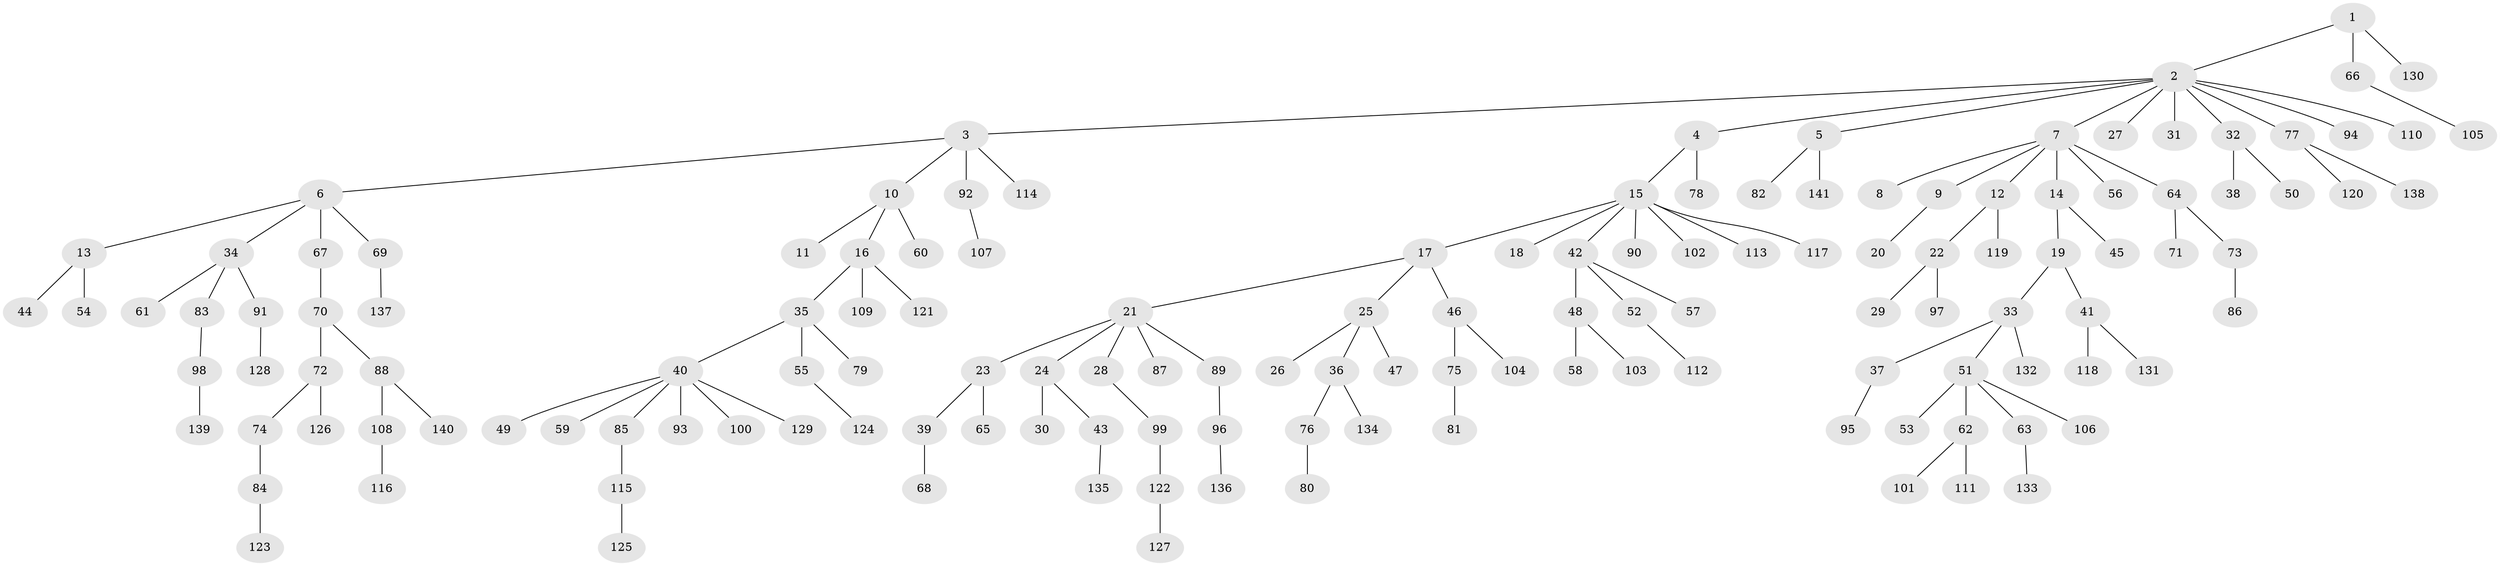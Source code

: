 // coarse degree distribution, {2: 0.19801980198019803, 10: 0.019801980198019802, 5: 0.019801980198019802, 6: 0.039603960396039604, 1: 0.5841584158415841, 3: 0.0891089108910891, 4: 0.04950495049504951}
// Generated by graph-tools (version 1.1) at 2025/52/02/27/25 19:52:13]
// undirected, 141 vertices, 140 edges
graph export_dot {
graph [start="1"]
  node [color=gray90,style=filled];
  1;
  2;
  3;
  4;
  5;
  6;
  7;
  8;
  9;
  10;
  11;
  12;
  13;
  14;
  15;
  16;
  17;
  18;
  19;
  20;
  21;
  22;
  23;
  24;
  25;
  26;
  27;
  28;
  29;
  30;
  31;
  32;
  33;
  34;
  35;
  36;
  37;
  38;
  39;
  40;
  41;
  42;
  43;
  44;
  45;
  46;
  47;
  48;
  49;
  50;
  51;
  52;
  53;
  54;
  55;
  56;
  57;
  58;
  59;
  60;
  61;
  62;
  63;
  64;
  65;
  66;
  67;
  68;
  69;
  70;
  71;
  72;
  73;
  74;
  75;
  76;
  77;
  78;
  79;
  80;
  81;
  82;
  83;
  84;
  85;
  86;
  87;
  88;
  89;
  90;
  91;
  92;
  93;
  94;
  95;
  96;
  97;
  98;
  99;
  100;
  101;
  102;
  103;
  104;
  105;
  106;
  107;
  108;
  109;
  110;
  111;
  112;
  113;
  114;
  115;
  116;
  117;
  118;
  119;
  120;
  121;
  122;
  123;
  124;
  125;
  126;
  127;
  128;
  129;
  130;
  131;
  132;
  133;
  134;
  135;
  136;
  137;
  138;
  139;
  140;
  141;
  1 -- 2;
  1 -- 66;
  1 -- 130;
  2 -- 3;
  2 -- 4;
  2 -- 5;
  2 -- 7;
  2 -- 27;
  2 -- 31;
  2 -- 32;
  2 -- 77;
  2 -- 94;
  2 -- 110;
  3 -- 6;
  3 -- 10;
  3 -- 92;
  3 -- 114;
  4 -- 15;
  4 -- 78;
  5 -- 82;
  5 -- 141;
  6 -- 13;
  6 -- 34;
  6 -- 67;
  6 -- 69;
  7 -- 8;
  7 -- 9;
  7 -- 12;
  7 -- 14;
  7 -- 56;
  7 -- 64;
  9 -- 20;
  10 -- 11;
  10 -- 16;
  10 -- 60;
  12 -- 22;
  12 -- 119;
  13 -- 44;
  13 -- 54;
  14 -- 19;
  14 -- 45;
  15 -- 17;
  15 -- 18;
  15 -- 42;
  15 -- 90;
  15 -- 102;
  15 -- 113;
  15 -- 117;
  16 -- 35;
  16 -- 109;
  16 -- 121;
  17 -- 21;
  17 -- 25;
  17 -- 46;
  19 -- 33;
  19 -- 41;
  21 -- 23;
  21 -- 24;
  21 -- 28;
  21 -- 87;
  21 -- 89;
  22 -- 29;
  22 -- 97;
  23 -- 39;
  23 -- 65;
  24 -- 30;
  24 -- 43;
  25 -- 26;
  25 -- 36;
  25 -- 47;
  28 -- 99;
  32 -- 38;
  32 -- 50;
  33 -- 37;
  33 -- 51;
  33 -- 132;
  34 -- 61;
  34 -- 83;
  34 -- 91;
  35 -- 40;
  35 -- 55;
  35 -- 79;
  36 -- 76;
  36 -- 134;
  37 -- 95;
  39 -- 68;
  40 -- 49;
  40 -- 59;
  40 -- 85;
  40 -- 93;
  40 -- 100;
  40 -- 129;
  41 -- 118;
  41 -- 131;
  42 -- 48;
  42 -- 52;
  42 -- 57;
  43 -- 135;
  46 -- 75;
  46 -- 104;
  48 -- 58;
  48 -- 103;
  51 -- 53;
  51 -- 62;
  51 -- 63;
  51 -- 106;
  52 -- 112;
  55 -- 124;
  62 -- 101;
  62 -- 111;
  63 -- 133;
  64 -- 71;
  64 -- 73;
  66 -- 105;
  67 -- 70;
  69 -- 137;
  70 -- 72;
  70 -- 88;
  72 -- 74;
  72 -- 126;
  73 -- 86;
  74 -- 84;
  75 -- 81;
  76 -- 80;
  77 -- 120;
  77 -- 138;
  83 -- 98;
  84 -- 123;
  85 -- 115;
  88 -- 108;
  88 -- 140;
  89 -- 96;
  91 -- 128;
  92 -- 107;
  96 -- 136;
  98 -- 139;
  99 -- 122;
  108 -- 116;
  115 -- 125;
  122 -- 127;
}
